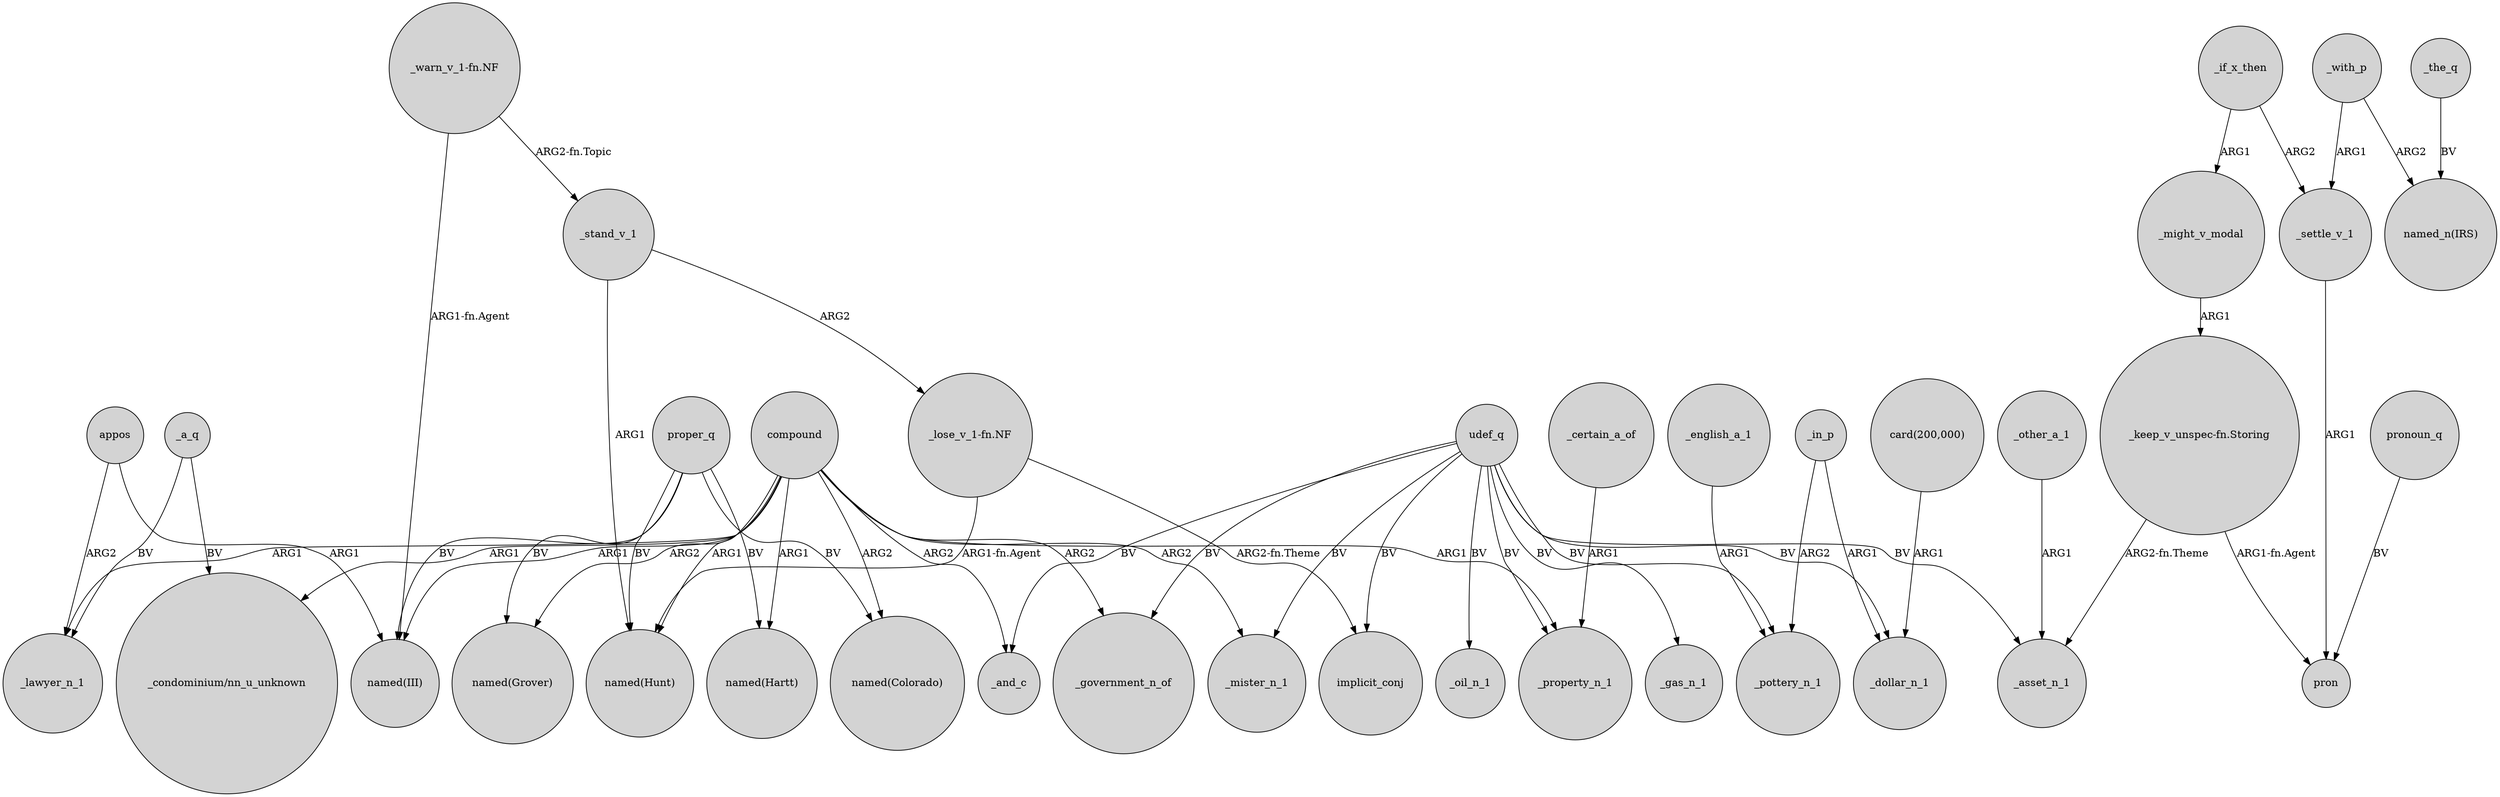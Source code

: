 digraph {
	node [shape=circle style=filled]
	appos -> "named(III)" [label=ARG1]
	_english_a_1 -> _pottery_n_1 [label=ARG1]
	compound -> _property_n_1 [label=ARG1]
	_a_q -> _lawyer_n_1 [label=BV]
	proper_q -> "named(Grover)" [label=BV]
	compound -> _lawyer_n_1 [label=ARG1]
	_if_x_then -> _settle_v_1 [label=ARG2]
	compound -> _government_n_of [label=ARG2]
	udef_q -> _government_n_of [label=BV]
	compound -> "named(Grover)" [label=ARG2]
	"_keep_v_unspec-fn.Storing" -> pron [label="ARG1-fn.Agent"]
	compound -> _mister_n_1 [label=ARG2]
	compound -> "named(Hunt)" [label=ARG1]
	compound -> "_condominium/nn_u_unknown" [label=ARG1]
	udef_q -> _mister_n_1 [label=BV]
	_in_p -> _pottery_n_1 [label=ARG2]
	appos -> _lawyer_n_1 [label=ARG2]
	compound -> "named(Hartt)" [label=ARG1]
	"_lose_v_1-fn.NF" -> "named(Hunt)" [label="ARG1-fn.Agent"]
	_certain_a_of -> _property_n_1 [label=ARG1]
	udef_q -> implicit_conj [label=BV]
	udef_q -> _asset_n_1 [label=BV]
	_a_q -> "_condominium/nn_u_unknown" [label=BV]
	_other_a_1 -> _asset_n_1 [label=ARG1]
	_if_x_then -> _might_v_modal [label=ARG1]
	_with_p -> _settle_v_1 [label=ARG1]
	proper_q -> "named(Hartt)" [label=BV]
	compound -> "named(Colorado)" [label=ARG2]
	pronoun_q -> pron [label=BV]
	_with_p -> "named_n(IRS)" [label=ARG2]
	compound -> _and_c [label=ARG2]
	_stand_v_1 -> "named(Hunt)" [label=ARG1]
	proper_q -> "named(Colorado)" [label=BV]
	udef_q -> _gas_n_1 [label=BV]
	"_lose_v_1-fn.NF" -> implicit_conj [label="ARG2-fn.Theme"]
	udef_q -> _property_n_1 [label=BV]
	_might_v_modal -> "_keep_v_unspec-fn.Storing" [label=ARG1]
	_stand_v_1 -> "_lose_v_1-fn.NF" [label=ARG2]
	udef_q -> _oil_n_1 [label=BV]
	"_keep_v_unspec-fn.Storing" -> _asset_n_1 [label="ARG2-fn.Theme"]
	_in_p -> _dollar_n_1 [label=ARG1]
	_the_q -> "named_n(IRS)" [label=BV]
	_settle_v_1 -> pron [label=ARG1]
	"_warn_v_1-fn.NF" -> "named(III)" [label="ARG1-fn.Agent"]
	proper_q -> "named(III)" [label=BV]
	proper_q -> "named(Hunt)" [label=BV]
	udef_q -> _and_c [label=BV]
	udef_q -> _pottery_n_1 [label=BV]
	compound -> "named(III)" [label=ARG1]
	"_warn_v_1-fn.NF" -> _stand_v_1 [label="ARG2-fn.Topic"]
	"card(200,000)" -> _dollar_n_1 [label=ARG1]
	udef_q -> _dollar_n_1 [label=BV]
}
